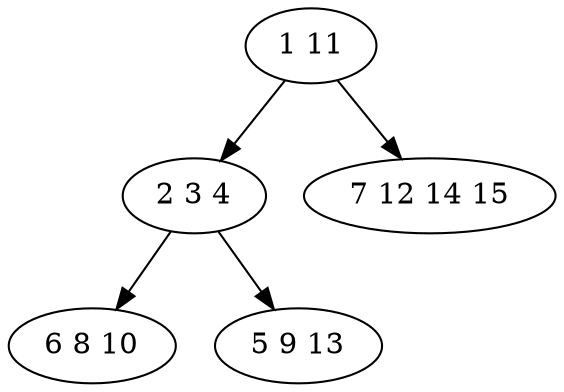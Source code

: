 digraph true_tree {
	"0" -> "1"
	"0" -> "2"
	"1" -> "3"
	"1" -> "4"
	"0" [label="1 11"];
	"1" [label="2 3 4"];
	"2" [label="7 12 14 15"];
	"3" [label="6 8 10"];
	"4" [label="5 9 13"];
}
